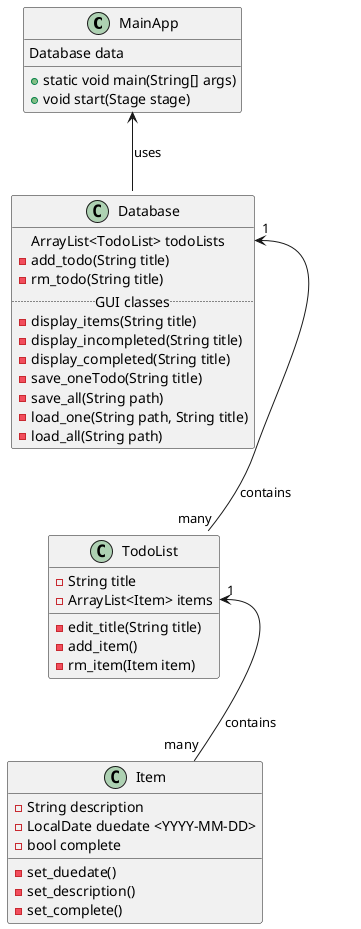 @startuml
'https://plantuml.com/class-diagram

class MainApp{
Database data

+ static void main(String[] args)
+ void start(Stage stage)
}

class Database{
ArrayList<TodoList> todoLists
- add_todo(String title)
- rm_todo(String title)
.. GUI classes ..
- display_items(String title)
- display_incompleted(String title)
- display_completed(String title)
- save_oneTodo(String title)
- save_all(String path)
- load_one(String path, String title)
- load_all(String path)
'implement GUI lookup of stored todolists; display all?
}
'TODO figure out where in hierarchy the methods should be
class TodoList {
'implement sorting and better then linear lookup by title
- String title
- ArrayList<Item> items
- edit_title(String title)
'add_item will have to call Item class constructor
- add_item()
- rm_item(Item item)
}

class Item {
- String description
- LocalDate duedate <YYYY-MM-DD>
- bool complete
- set_duedate()
- set_description()
- set_complete()
}
Item "many" -up-> "1" TodoList::items : contains
TodoList "many" -up-> "1" Database::todoLists : contains
Database -up-> MainApp : uses

@enduml